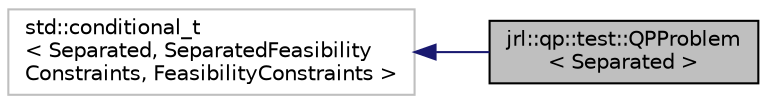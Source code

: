 digraph "jrl::qp::test::QPProblem&lt; Separated &gt;"
{
  edge [fontname="Helvetica",fontsize="10",labelfontname="Helvetica",labelfontsize="10"];
  node [fontname="Helvetica",fontsize="10",shape=record];
  rankdir="LR";
  Node2 [label="jrl::qp::test::QPProblem\l\< Separated \>",height=0.2,width=0.4,color="black", fillcolor="grey75", style="filled", fontcolor="black"];
  Node3 -> Node2 [dir="back",color="midnightblue",fontsize="10",style="solid",fontname="Helvetica"];
  Node3 [label="std::conditional_t\l\< Separated, SeparatedFeasibility\lConstraints, FeasibilityConstraints \>",height=0.2,width=0.4,color="grey75", fillcolor="white", style="filled"];
}
